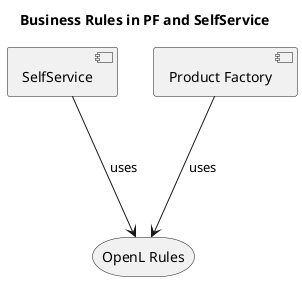 @startuml

title Business Rules in PF and SelfService

Storage "OpenL Rules" as openl
[SelfService] as ss
[Product Factory] as pf

ss --down-> openl : uses
pf --down-> openl : uses

@enduml